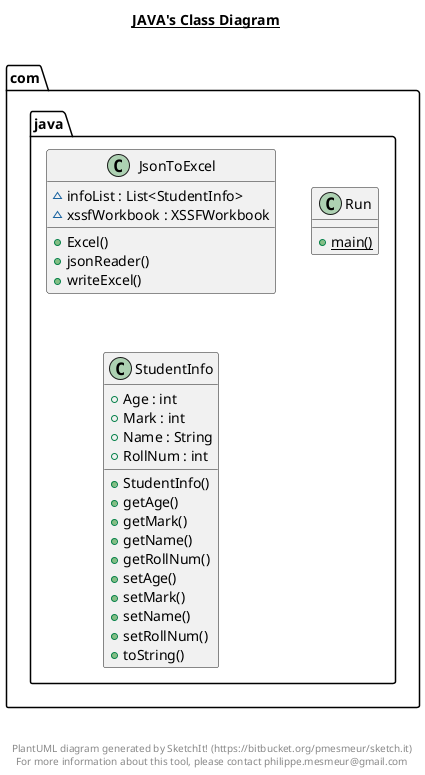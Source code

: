 @startuml

title __JAVA's Class Diagram__\n

  namespace com.java {
    class com.java.JsonToExcel {
        ~ infoList : List<StudentInfo>
        ~ xssfWorkbook : XSSFWorkbook
        + Excel()
        + jsonReader()
        + writeExcel()
    }
  }
  

  namespace com.java {
    class com.java.Run {
        {static} + main()
    }
  }
  

  namespace com.java {
    class com.java.StudentInfo {
        + Age : int
        + Mark : int
        + Name : String
        + RollNum : int
        + StudentInfo()
        + getAge()
        + getMark()
        + getName()
        + getRollNum()
        + setAge()
        + setMark()
        + setName()
        + setRollNum()
        + toString()
    }
  }
  



right footer


PlantUML diagram generated by SketchIt! (https://bitbucket.org/pmesmeur/sketch.it)
For more information about this tool, please contact philippe.mesmeur@gmail.com
endfooter

@enduml
